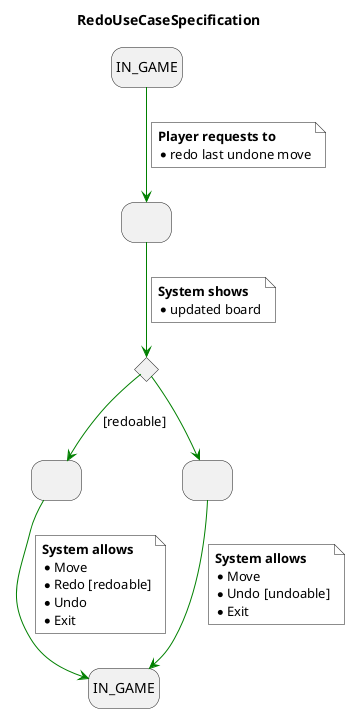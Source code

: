 @startuml RedoUseCaseSpecification
title RedoUseCaseSpecification
skinparam NoteBackgroundColor white
hide empty description

state redoDialog as " "
state ifRedoable <<choice>>
state redoable as " "
state not_redoable as " "

state END_IN_GAME as "IN_GAME"


IN_GAME -[#green]-> redoDialog
note on link #white
  <b>Player requests to
  * redo last undone move
end note
redoDialog -[#green]-> ifRedoable
note on link #white
  <b>System shows
  * updated board
end note

ifRedoable -[#green]-> redoable : [redoable]
ifRedoable -[#green]-> not_redoable


redoable -[#green]-> END_IN_GAME
note on link
  <b>System allows
  * Move
  * Redo [redoable]
  * Undo
  * Exit
end note

not_redoable -[#green]-> END_IN_GAME
note on link
  <b>System allows
  * Move
  * Undo [undoable]
  * Exit
end note


@enduml